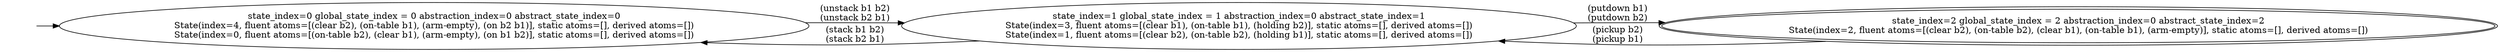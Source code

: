 digraph {
rankdir="LR"
s0[label="state_index=0 global_state_index = 0 abstraction_index=0 abstract_state_index=0
State(index=4, fluent atoms=[(clear b2), (on-table b1), (arm-empty), (on b2 b1)], static atoms=[], derived atoms=[])
State(index=0, fluent atoms=[(on-table b2), (clear b1), (arm-empty), (on b1 b2)], static atoms=[], derived atoms=[])
"]
s1[label="state_index=1 global_state_index = 1 abstraction_index=0 abstract_state_index=1
State(index=3, fluent atoms=[(clear b1), (on-table b1), (holding b2)], static atoms=[], derived atoms=[])
State(index=1, fluent atoms=[(clear b2), (on-table b2), (holding b1)], static atoms=[], derived atoms=[])
"]
s2[peripheries=2,label="state_index=2 global_state_index = 2 abstraction_index=0 abstract_state_index=2
State(index=2, fluent atoms=[(clear b2), (on-table b2), (clear b1), (on-table b1), (arm-empty)], static atoms=[], derived atoms=[])
"]
Dangling [ label = "", style = invis ]
{ rank = same; Dangling }
Dangling -> s0
{ rank = same; s0}
{ rank = same; s1}
{ rank = same; s2}
s0->s1 [label="(unstack b1 b2)
(unstack b2 b1)
"]
s1->s0 [label="(stack b1 b2)
(stack b2 b1)
"]
s1->s2 [label="(putdown b1)
(putdown b2)
"]
s2->s1 [label="(pickup b2)
(pickup b1)
"]
}
